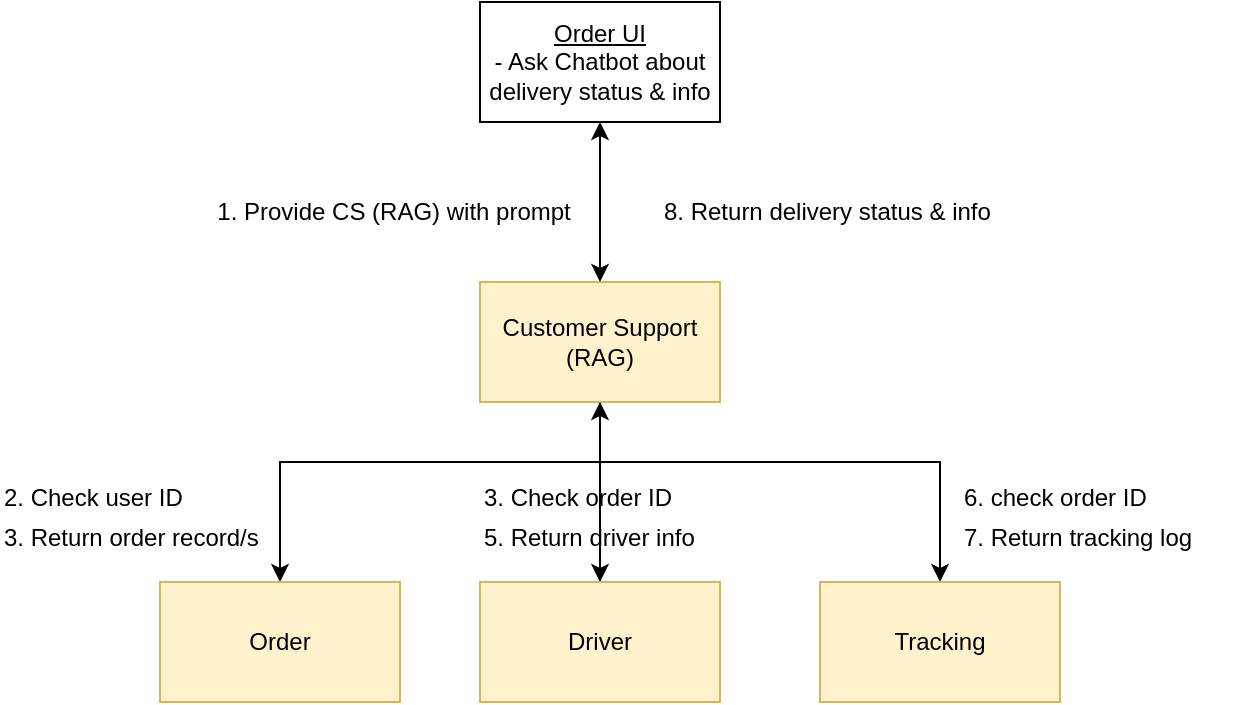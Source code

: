 <mxfile version="26.0.12">
  <diagram name="Page-1" id="SBVT8DD8Xot-n1D4VR2F">
    <mxGraphModel grid="1" page="1" gridSize="10" guides="1" tooltips="1" connect="1" arrows="1" fold="1" pageScale="1" pageWidth="850" pageHeight="1100" math="0" shadow="0">
      <root>
        <mxCell id="0" />
        <mxCell id="1" parent="0" />
        <mxCell id="-8u4ou603Z0xN7fmYHnL-1" value="&lt;u&gt;&lt;span style=&quot;background-color: transparent; color: light-dark(rgb(0, 0, 0), rgb(255, 255, 255));&quot;&gt;Order UI&lt;/span&gt;&lt;br&gt;&lt;/u&gt;&lt;span style=&quot;background-color: transparent; color: light-dark(rgb(0, 0, 0), rgb(255, 255, 255));&quot;&gt;- Ask Chatbot about delivery status &amp;amp; info&lt;/span&gt;" style="rounded=0;whiteSpace=wrap;html=1;align=center;" vertex="1" parent="1">
          <mxGeometry x="420" y="140" width="120" height="60" as="geometry" />
        </mxCell>
        <mxCell id="-8u4ou603Z0xN7fmYHnL-8" style="edgeStyle=orthogonalEdgeStyle;rounded=0;orthogonalLoop=1;jettySize=auto;html=1;exitX=0;exitY=0.5;exitDx=0;exitDy=0;entryX=0;entryY=0.5;entryDx=0;entryDy=0;" edge="1" parent="1" source="-8u4ou603Z0xN7fmYHnL-2" target="-8u4ou603Z0xN7fmYHnL-2">
          <mxGeometry relative="1" as="geometry" />
        </mxCell>
        <mxCell id="-8u4ou603Z0xN7fmYHnL-13" style="edgeStyle=orthogonalEdgeStyle;rounded=0;orthogonalLoop=1;jettySize=auto;html=1;exitX=0.5;exitY=1;exitDx=0;exitDy=0;" edge="1" parent="1" source="-8u4ou603Z0xN7fmYHnL-2">
          <mxGeometry relative="1" as="geometry">
            <mxPoint x="480" y="340" as="targetPoint" />
          </mxGeometry>
        </mxCell>
        <mxCell id="-8u4ou603Z0xN7fmYHnL-22" style="edgeStyle=orthogonalEdgeStyle;rounded=0;orthogonalLoop=1;jettySize=auto;html=1;exitX=0.5;exitY=1;exitDx=0;exitDy=0;entryX=0.5;entryY=0;entryDx=0;entryDy=0;" edge="1" parent="1" source="-8u4ou603Z0xN7fmYHnL-2" target="-8u4ou603Z0xN7fmYHnL-4">
          <mxGeometry relative="1" as="geometry">
            <Array as="points">
              <mxPoint x="480" y="370" />
              <mxPoint x="320" y="370" />
            </Array>
          </mxGeometry>
        </mxCell>
        <mxCell id="-8u4ou603Z0xN7fmYHnL-23" style="edgeStyle=orthogonalEdgeStyle;rounded=0;orthogonalLoop=1;jettySize=auto;html=1;exitX=0.5;exitY=1;exitDx=0;exitDy=0;entryX=0.5;entryY=0;entryDx=0;entryDy=0;" edge="1" parent="1" source="-8u4ou603Z0xN7fmYHnL-2" target="-8u4ou603Z0xN7fmYHnL-6">
          <mxGeometry relative="1" as="geometry">
            <Array as="points">
              <mxPoint x="480" y="370" />
              <mxPoint x="650" y="370" />
            </Array>
          </mxGeometry>
        </mxCell>
        <mxCell id="-8u4ou603Z0xN7fmYHnL-24" style="edgeStyle=orthogonalEdgeStyle;rounded=0;orthogonalLoop=1;jettySize=auto;html=1;exitX=0.5;exitY=1;exitDx=0;exitDy=0;entryX=0.5;entryY=0;entryDx=0;entryDy=0;" edge="1" parent="1" source="-8u4ou603Z0xN7fmYHnL-2" target="-8u4ou603Z0xN7fmYHnL-5">
          <mxGeometry relative="1" as="geometry" />
        </mxCell>
        <mxCell id="-8u4ou603Z0xN7fmYHnL-2" value="Customer Support (RAG)" style="rounded=0;whiteSpace=wrap;html=1;fillColor=#fff2cc;strokeColor=#d6b656;" vertex="1" parent="1">
          <mxGeometry x="420" y="280" width="120" height="60" as="geometry" />
        </mxCell>
        <mxCell id="-8u4ou603Z0xN7fmYHnL-3" value="" style="endArrow=classic;startArrow=classic;html=1;rounded=0;exitX=0.5;exitY=0;exitDx=0;exitDy=0;" edge="1" parent="1" source="-8u4ou603Z0xN7fmYHnL-2">
          <mxGeometry width="50" height="50" relative="1" as="geometry">
            <mxPoint x="430" y="250" as="sourcePoint" />
            <mxPoint x="480" y="200" as="targetPoint" />
          </mxGeometry>
        </mxCell>
        <mxCell id="-8u4ou603Z0xN7fmYHnL-4" value="Order" style="rounded=0;whiteSpace=wrap;html=1;fillColor=#fff2cc;strokeColor=#d6b656;" vertex="1" parent="1">
          <mxGeometry x="260" y="430" width="120" height="60" as="geometry" />
        </mxCell>
        <mxCell id="-8u4ou603Z0xN7fmYHnL-25" style="edgeStyle=orthogonalEdgeStyle;rounded=0;orthogonalLoop=1;jettySize=auto;html=1;exitX=0.5;exitY=0;exitDx=0;exitDy=0;entryX=0.5;entryY=1;entryDx=0;entryDy=0;" edge="1" parent="1" source="-8u4ou603Z0xN7fmYHnL-5" target="-8u4ou603Z0xN7fmYHnL-2">
          <mxGeometry relative="1" as="geometry" />
        </mxCell>
        <mxCell id="-8u4ou603Z0xN7fmYHnL-5" value="Driver" style="rounded=0;whiteSpace=wrap;html=1;fillColor=#fff2cc;strokeColor=#d6b656;" vertex="1" parent="1">
          <mxGeometry x="420" y="430" width="120" height="60" as="geometry" />
        </mxCell>
        <mxCell id="-8u4ou603Z0xN7fmYHnL-6" value="Tracking" style="rounded=0;whiteSpace=wrap;html=1;fillColor=#fff2cc;strokeColor=#d6b656;" vertex="1" parent="1">
          <mxGeometry x="590" y="430" width="120" height="60" as="geometry" />
        </mxCell>
        <mxCell id="-8u4ou603Z0xN7fmYHnL-17" value="&lt;ol&gt;&lt;li&gt;Provide CS (RAG) with prompt&lt;/li&gt;&lt;/ol&gt;" style="text;html=1;align=left;verticalAlign=middle;resizable=0;points=[];autosize=1;strokeColor=none;fillColor=none;" vertex="1" parent="1">
          <mxGeometry x="260" y="220" width="230" height="50" as="geometry" />
        </mxCell>
        <mxCell id="-8u4ou603Z0xN7fmYHnL-19" value="2. Check user ID" style="text;html=1;align=left;verticalAlign=middle;resizable=0;points=[];autosize=1;strokeColor=none;fillColor=none;" vertex="1" parent="1">
          <mxGeometry x="180" y="373" width="110" height="30" as="geometry" />
        </mxCell>
        <mxCell id="-8u4ou603Z0xN7fmYHnL-26" value="3. Return order record/s" style="text;html=1;align=left;verticalAlign=middle;resizable=0;points=[];autosize=1;strokeColor=none;fillColor=none;" vertex="1" parent="1">
          <mxGeometry x="180" y="393" width="150" height="30" as="geometry" />
        </mxCell>
        <mxCell id="-8u4ou603Z0xN7fmYHnL-27" value="3. Check order ID" style="text;html=1;align=left;verticalAlign=middle;resizable=0;points=[];autosize=1;strokeColor=none;fillColor=none;" vertex="1" parent="1">
          <mxGeometry x="420" y="373" width="120" height="30" as="geometry" />
        </mxCell>
        <mxCell id="-8u4ou603Z0xN7fmYHnL-28" value="5. Return driver info" style="text;html=1;align=left;verticalAlign=middle;resizable=0;points=[];autosize=1;strokeColor=none;fillColor=none;" vertex="1" parent="1">
          <mxGeometry x="420" y="393" width="130" height="30" as="geometry" />
        </mxCell>
        <mxCell id="-8u4ou603Z0xN7fmYHnL-29" value="6. check order ID" style="text;html=1;align=left;verticalAlign=middle;resizable=0;points=[];autosize=1;strokeColor=none;fillColor=none;" vertex="1" parent="1">
          <mxGeometry x="660" y="373" width="110" height="30" as="geometry" />
        </mxCell>
        <mxCell id="-8u4ou603Z0xN7fmYHnL-30" value="7. Return tracking log" style="text;html=1;align=left;verticalAlign=middle;resizable=0;points=[];autosize=1;strokeColor=none;fillColor=none;" vertex="1" parent="1">
          <mxGeometry x="660" y="393" width="140" height="30" as="geometry" />
        </mxCell>
        <mxCell id="-8u4ou603Z0xN7fmYHnL-31" value="&lt;span style=&quot;background-color: transparent; color: light-dark(rgb(0, 0, 0), rgb(255, 255, 255));&quot;&gt;8. Return delivery status &amp;amp; info&lt;/span&gt;" style="text;html=1;align=left;verticalAlign=middle;resizable=0;points=[];autosize=1;strokeColor=none;fillColor=none;" vertex="1" parent="1">
          <mxGeometry x="510" y="230" width="190" height="30" as="geometry" />
        </mxCell>
      </root>
    </mxGraphModel>
  </diagram>
</mxfile>
